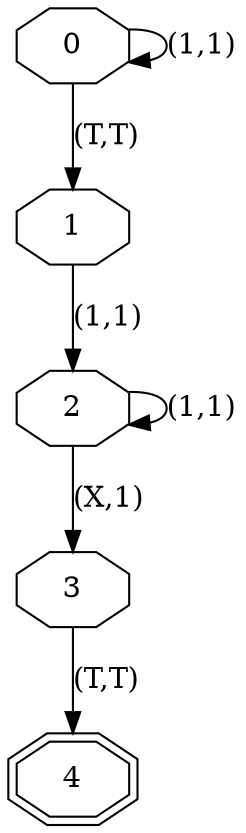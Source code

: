 digraph g
{
3 [shape=octagon label="3"]
4 [shape=doubleoctagon label="4"]
3 -> 4 [label="(T,T)"]
2 [shape=doubleoctagon label="2"]
3 [shape=octagon label="3"]
2 -> 3 [label="(X,1)"]
2 [shape=octagon label="2"]
2 [shape=octagon label="2"]
2 -> 2 [label="(1,1)"]
1 [shape=octagon label="1"]
2 [shape=octagon label="2"]
1 -> 2 [label="(1,1)"]
0 [shape=octagon label="0"]
1 [shape=octagon label="1"]
0 -> 1 [label="(T,T)"]
0 [shape=octagon label="0"]
0 [shape=octagon label="0"]
0 -> 0 [label="(1,1)"]
}
